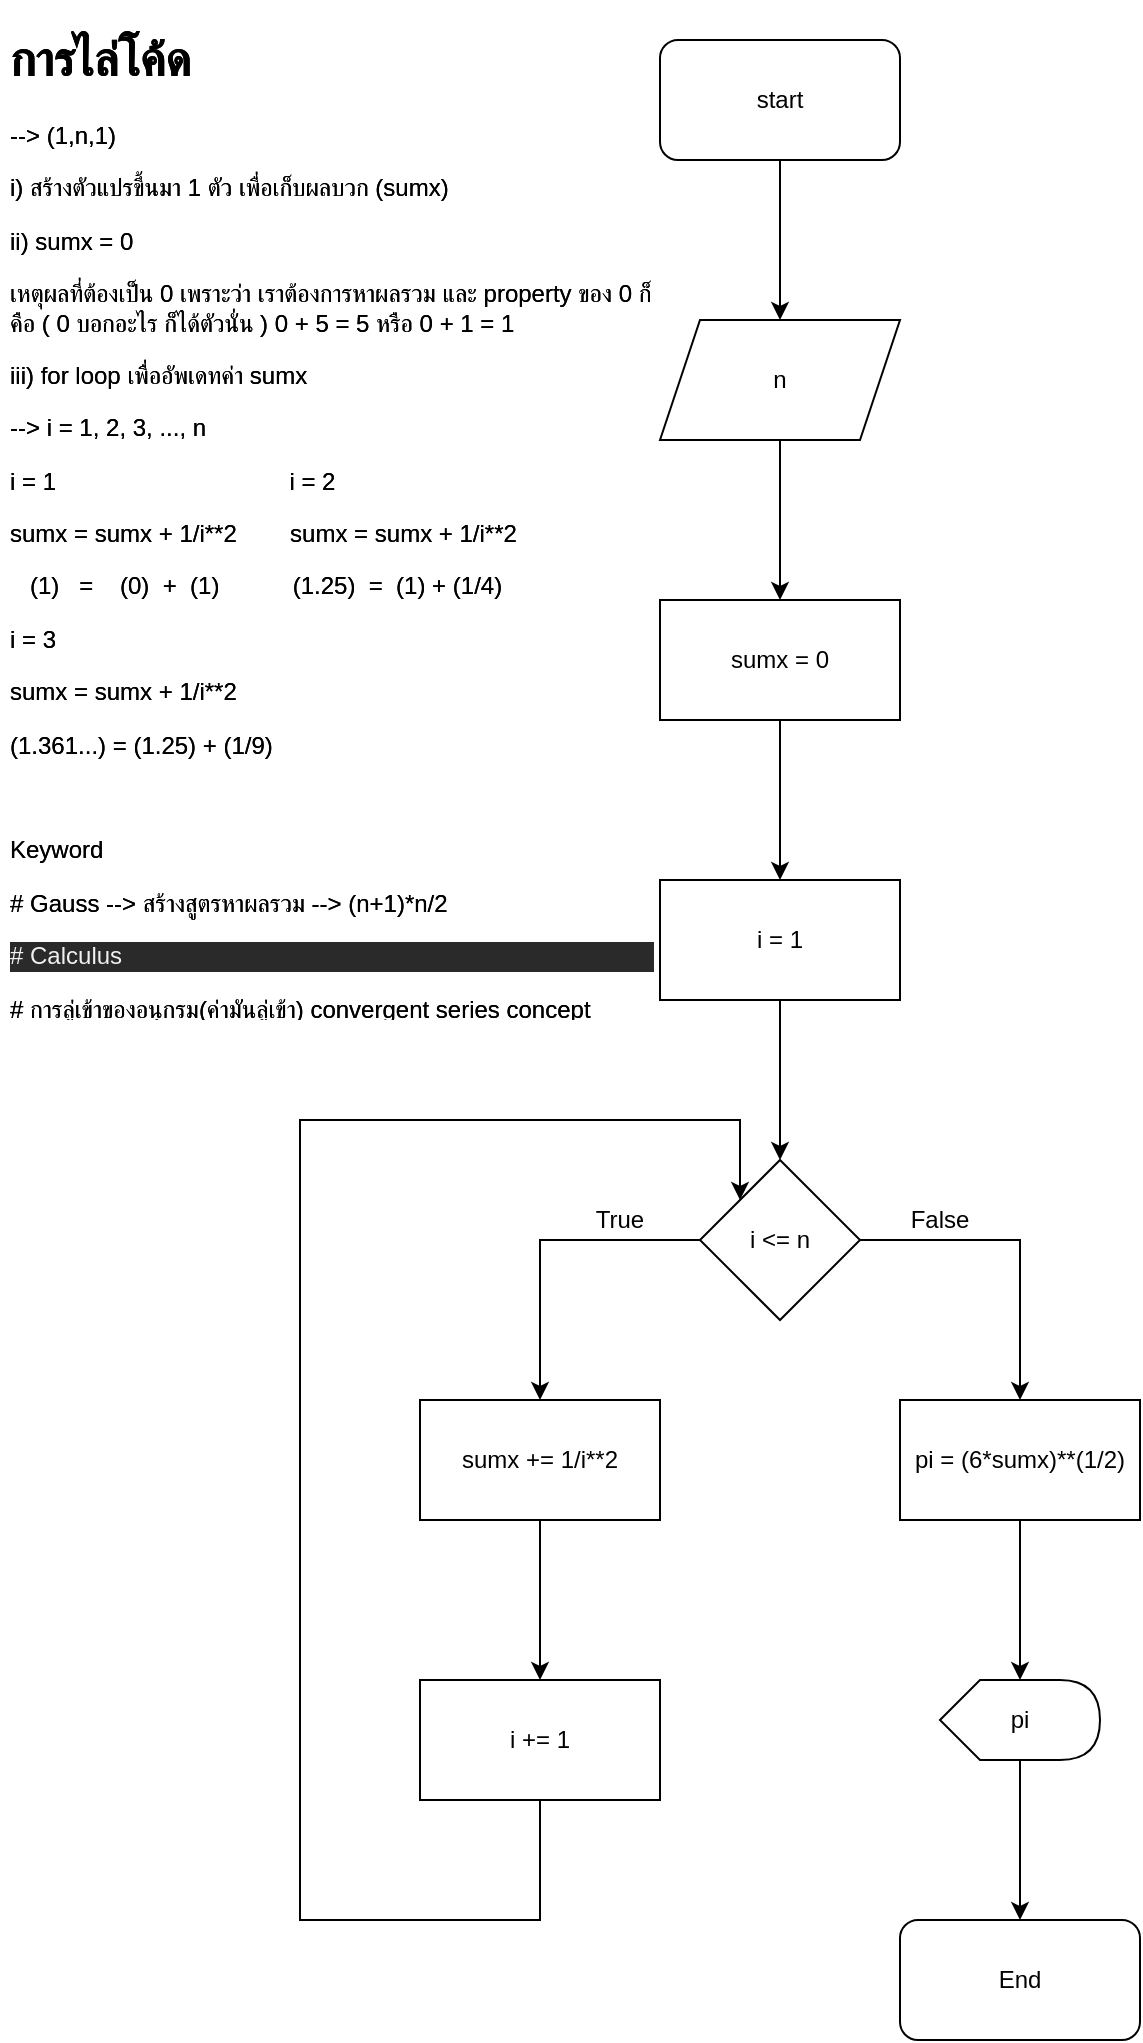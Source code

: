 <mxfile>
    <diagram id="YXYLW_e8zqGE-3A2bE3f" name="Page-1">
        <mxGraphModel dx="645" dy="410" grid="1" gridSize="10" guides="1" tooltips="1" connect="1" arrows="1" fold="1" page="1" pageScale="1" pageWidth="827" pageHeight="1169" math="0" shadow="0">
            <root>
                <mxCell id="0"/>
                <mxCell id="1" parent="0"/>
                <mxCell id="32" value="&lt;h1&gt;การไล่โค้ด&lt;/h1&gt;&lt;p&gt;&lt;span&gt;--&amp;gt; (1,n,1)&lt;/span&gt;&lt;/p&gt;&lt;p&gt;&lt;span&gt;i) สร้างตัวแปรขึ้นมา 1 ตัว เพื่อเก็บผลบวก (sumx)&lt;/span&gt;&lt;br&gt;&lt;/p&gt;&lt;p&gt;ii) sumx = 0&lt;/p&gt;&lt;p&gt;เหตุผลที่ต้องเป็น 0 เพราะว่า เราต้องการหาผลรวม และ property ของ 0 ก็คือ ( 0 บอกอะไร ก็ได้ตัวนั่น ) 0 + 5 = 5 หรือ 0 + 1 = 1&lt;/p&gt;&lt;p&gt;iii) for loop เพื่ออัพเดทค่า sumx&lt;/p&gt;&lt;p&gt;--&amp;gt; i = 1, 2, 3, ..., n&lt;/p&gt;&lt;p&gt;i = 1&amp;nbsp; &amp;nbsp; &amp;nbsp; &amp;nbsp; &amp;nbsp; &amp;nbsp; &amp;nbsp; &amp;nbsp; &amp;nbsp; &amp;nbsp; &amp;nbsp; &amp;nbsp; &amp;nbsp; &amp;nbsp; &amp;nbsp; &amp;nbsp; &amp;nbsp; &amp;nbsp;i = 2&lt;/p&gt;&lt;p&gt;sumx = sumx + 1/i**2&amp;nbsp; &amp;nbsp; &amp;nbsp; &amp;nbsp; sumx = sumx + 1/i**2&lt;/p&gt;&lt;p&gt;&amp;nbsp; &amp;nbsp;(1)&amp;nbsp; &amp;nbsp;=&amp;nbsp; &amp;nbsp; (0)&amp;nbsp; +&amp;nbsp; (1)&amp;nbsp; &amp;nbsp; &amp;nbsp; &amp;nbsp; &amp;nbsp; &amp;nbsp;(1.25)&amp;nbsp; =&amp;nbsp; (1) + (1/4)&lt;/p&gt;&lt;p&gt;i = 3&lt;/p&gt;&lt;p&gt;sumx = sumx + 1/i**2&lt;/p&gt;&lt;p&gt;(1.361...) = (1.25) + (1/9)&lt;/p&gt;&lt;p&gt;&lt;br&gt;&lt;/p&gt;&lt;p&gt;Keyword&lt;/p&gt;&lt;p&gt;# Gauss --&amp;gt; สร้างสูตรหาผลรวม --&amp;gt; (n+1)*n/2&lt;/p&gt;&lt;p&gt;&lt;span style=&quot;color: rgb(240 , 240 , 240) ; font-family: &amp;#34;helvetica&amp;#34; ; font-size: 12px ; font-style: normal ; font-weight: 400 ; letter-spacing: normal ; text-align: left ; text-indent: 0px ; text-transform: none ; word-spacing: 0px ; background-color: rgb(42 , 42 , 42) ; float: none ; display: inline&quot;&gt;&lt;/span&gt;&lt;/p&gt;&lt;p style=&quot;color: rgb(240 , 240 , 240) ; font-family: &amp;#34;helvetica&amp;#34; ; font-size: 12px ; font-style: normal ; font-weight: 400 ; letter-spacing: normal ; text-align: left ; text-indent: 0px ; text-transform: none ; word-spacing: 0px ; background-color: rgb(42 , 42 , 42)&quot;&gt;# Calculus&lt;/p&gt;&lt;p&gt;# การ​ลู่เข้าของอนุกรม(ค่ามันลู่เข้า)&amp;nbsp;&lt;span&gt;convergent series concept&lt;/span&gt;&lt;/p&gt;" style="text;html=1;strokeColor=none;fillColor=none;spacing=5;spacingTop=-20;whiteSpace=wrap;overflow=hidden;rounded=0;" parent="1" vertex="1">
                    <mxGeometry x="30" y="30" width="330" height="500" as="geometry"/>
                </mxCell>
                <mxCell id="33" value="&lt;h1&gt;การไล่โค้ด&lt;/h1&gt;&lt;p&gt;&lt;span&gt;--&amp;gt; (1,n,1)&lt;/span&gt;&lt;/p&gt;&lt;p&gt;&lt;span&gt;i) สร้างตัวแปรขึ้นมา 1 ตัว เพื่อเก็บผลบวก (sumx)&lt;/span&gt;&lt;br&gt;&lt;/p&gt;&lt;p&gt;ii) sumx = 0&lt;/p&gt;&lt;p&gt;เหตุผลที่ต้องเป็น 0 เพราะว่า เราต้องการหาผลรวม และ property ของ 0 ก็คือ ( 0 บอกอะไร ก็ได้ตัวนั่น ) 0 + 5 = 5 หรือ 0 + 1 = 1&lt;/p&gt;&lt;p&gt;iii) for loop เพื่ออัพเดทค่า sumx&lt;/p&gt;&lt;p&gt;--&amp;gt; i = 1, 2, 3, ..., n&lt;/p&gt;&lt;p&gt;i = 1&amp;nbsp; &amp;nbsp; &amp;nbsp; &amp;nbsp; &amp;nbsp; &amp;nbsp; &amp;nbsp; &amp;nbsp; &amp;nbsp; &amp;nbsp; &amp;nbsp; &amp;nbsp; &amp;nbsp; &amp;nbsp; &amp;nbsp; &amp;nbsp; &amp;nbsp; &amp;nbsp;i = 2&lt;/p&gt;&lt;p&gt;sumx = sumx + 1/i**2&amp;nbsp; &amp;nbsp; &amp;nbsp; &amp;nbsp; sumx = sumx + 1/i**2&lt;/p&gt;&lt;p&gt;&amp;nbsp; &amp;nbsp;(1)&amp;nbsp; &amp;nbsp;=&amp;nbsp; &amp;nbsp; (0)&amp;nbsp; +&amp;nbsp; (1)&amp;nbsp; &amp;nbsp; &amp;nbsp; &amp;nbsp; &amp;nbsp; &amp;nbsp;(1.25)&amp;nbsp; =&amp;nbsp; (1) + (1/4)&lt;/p&gt;&lt;p&gt;i = 3&lt;/p&gt;&lt;p&gt;sumx = sumx + 1/i**2&lt;/p&gt;&lt;p&gt;(1.361...) = (1.25) + (1/9)&lt;/p&gt;&lt;p&gt;&lt;br&gt;&lt;/p&gt;&lt;p&gt;Keyword&lt;/p&gt;&lt;p&gt;# Gauss --&amp;gt; สร้างสูตรหาผลรวม --&amp;gt; (n+1)*n/2&lt;/p&gt;&lt;p&gt;&lt;span style=&quot;color: rgb(240 , 240 , 240) ; font-family: &amp;#34;helvetica&amp;#34; ; font-size: 12px ; font-style: normal ; font-weight: 400 ; letter-spacing: normal ; text-align: left ; text-indent: 0px ; text-transform: none ; word-spacing: 0px ; background-color: rgb(42 , 42 , 42) ; float: none ; display: inline&quot;&gt;&lt;/span&gt;&lt;/p&gt;&lt;p style=&quot;color: rgb(240 , 240 , 240) ; font-family: &amp;#34;helvetica&amp;#34; ; font-size: 12px ; font-style: normal ; font-weight: 400 ; letter-spacing: normal ; text-align: left ; text-indent: 0px ; text-transform: none ; word-spacing: 0px ; background-color: rgb(42 , 42 , 42)&quot;&gt;# Calculus&lt;/p&gt;&lt;p&gt;# การ​ลู่เข้าของอนุกรม(ค่ามันลู่เข้า)&amp;nbsp;&lt;span&gt;convergent series concept&lt;/span&gt;&lt;/p&gt;" style="text;html=1;strokeColor=none;fillColor=none;spacing=5;spacingTop=-20;whiteSpace=wrap;overflow=hidden;rounded=0;" vertex="1" parent="1">
                    <mxGeometry x="30" y="30" width="330" height="500" as="geometry"/>
                </mxCell>
                <mxCell id="34" style="edgeStyle=orthogonalEdgeStyle;rounded=0;orthogonalLoop=1;jettySize=auto;html=1;" edge="1" parent="1" source="35" target="37">
                    <mxGeometry relative="1" as="geometry"/>
                </mxCell>
                <mxCell id="35" value="start" style="rounded=1;whiteSpace=wrap;html=1;" vertex="1" parent="1">
                    <mxGeometry x="360" y="40" width="120" height="60" as="geometry"/>
                </mxCell>
                <mxCell id="36" style="edgeStyle=orthogonalEdgeStyle;rounded=0;orthogonalLoop=1;jettySize=auto;html=1;" edge="1" parent="1" source="37" target="39">
                    <mxGeometry relative="1" as="geometry"/>
                </mxCell>
                <mxCell id="37" value="n" style="shape=parallelogram;perimeter=parallelogramPerimeter;whiteSpace=wrap;html=1;fixedSize=1;" vertex="1" parent="1">
                    <mxGeometry x="360" y="180" width="120" height="60" as="geometry"/>
                </mxCell>
                <mxCell id="38" style="edgeStyle=orthogonalEdgeStyle;rounded=0;orthogonalLoop=1;jettySize=auto;html=1;" edge="1" parent="1" source="39" target="41">
                    <mxGeometry relative="1" as="geometry"/>
                </mxCell>
                <mxCell id="39" value="sumx = 0" style="rounded=0;whiteSpace=wrap;html=1;" vertex="1" parent="1">
                    <mxGeometry x="360" y="320" width="120" height="60" as="geometry"/>
                </mxCell>
                <mxCell id="40" style="edgeStyle=orthogonalEdgeStyle;rounded=0;orthogonalLoop=1;jettySize=auto;html=1;" edge="1" parent="1" source="41" target="44">
                    <mxGeometry relative="1" as="geometry"/>
                </mxCell>
                <mxCell id="41" value="i = 1" style="rounded=0;whiteSpace=wrap;html=1;" vertex="1" parent="1">
                    <mxGeometry x="360" y="460" width="120" height="60" as="geometry"/>
                </mxCell>
                <mxCell id="42" style="edgeStyle=orthogonalEdgeStyle;rounded=0;orthogonalLoop=1;jettySize=auto;html=1;" edge="1" parent="1" source="44" target="46">
                    <mxGeometry relative="1" as="geometry"/>
                </mxCell>
                <mxCell id="55" style="edgeStyle=orthogonalEdgeStyle;rounded=0;orthogonalLoop=1;jettySize=auto;html=1;" edge="1" parent="1" source="44" target="54">
                    <mxGeometry relative="1" as="geometry"/>
                </mxCell>
                <mxCell id="44" value="i &amp;lt;= n" style="rhombus;whiteSpace=wrap;html=1;" vertex="1" parent="1">
                    <mxGeometry x="380" y="600" width="80" height="80" as="geometry"/>
                </mxCell>
                <mxCell id="45" style="edgeStyle=orthogonalEdgeStyle;rounded=0;orthogonalLoop=1;jettySize=auto;html=1;" edge="1" parent="1" source="46" target="48">
                    <mxGeometry relative="1" as="geometry"/>
                </mxCell>
                <mxCell id="46" value="sumx += 1/i**2" style="rounded=0;whiteSpace=wrap;html=1;" vertex="1" parent="1">
                    <mxGeometry x="240" y="720" width="120" height="60" as="geometry"/>
                </mxCell>
                <mxCell id="47" style="edgeStyle=orthogonalEdgeStyle;rounded=0;orthogonalLoop=1;jettySize=auto;html=1;entryX=0;entryY=0;entryDx=0;entryDy=0;" edge="1" parent="1" source="48" target="44">
                    <mxGeometry relative="1" as="geometry">
                        <mxPoint x="50.0" y="740" as="targetPoint"/>
                        <Array as="points">
                            <mxPoint x="300" y="980"/>
                            <mxPoint x="180" y="980"/>
                            <mxPoint x="180" y="580"/>
                            <mxPoint x="400" y="580"/>
                        </Array>
                    </mxGeometry>
                </mxCell>
                <mxCell id="48" value="i += 1" style="rounded=0;whiteSpace=wrap;html=1;" vertex="1" parent="1">
                    <mxGeometry x="240" y="860" width="120" height="60" as="geometry"/>
                </mxCell>
                <mxCell id="58" style="edgeStyle=orthogonalEdgeStyle;rounded=0;orthogonalLoop=1;jettySize=auto;html=1;" edge="1" parent="1" source="50" target="57">
                    <mxGeometry relative="1" as="geometry"/>
                </mxCell>
                <mxCell id="50" value="pi" style="shape=display;whiteSpace=wrap;html=1;" vertex="1" parent="1">
                    <mxGeometry x="500" y="860" width="80" height="40" as="geometry"/>
                </mxCell>
                <mxCell id="52" value="True" style="text;html=1;strokeColor=none;fillColor=none;align=center;verticalAlign=middle;whiteSpace=wrap;rounded=0;" vertex="1" parent="1">
                    <mxGeometry x="320" y="620" width="40" height="20" as="geometry"/>
                </mxCell>
                <mxCell id="53" value="False" style="text;html=1;strokeColor=none;fillColor=none;align=center;verticalAlign=middle;whiteSpace=wrap;rounded=0;" vertex="1" parent="1">
                    <mxGeometry x="480" y="620" width="40" height="20" as="geometry"/>
                </mxCell>
                <mxCell id="56" style="edgeStyle=orthogonalEdgeStyle;rounded=0;orthogonalLoop=1;jettySize=auto;html=1;" edge="1" parent="1" source="54" target="50">
                    <mxGeometry relative="1" as="geometry"/>
                </mxCell>
                <mxCell id="54" value="pi = (6*sumx)**(1/2)" style="rounded=0;whiteSpace=wrap;html=1;" vertex="1" parent="1">
                    <mxGeometry x="480" y="720" width="120" height="60" as="geometry"/>
                </mxCell>
                <mxCell id="57" value="End" style="rounded=1;whiteSpace=wrap;html=1;" vertex="1" parent="1">
                    <mxGeometry x="480" y="980" width="120" height="60" as="geometry"/>
                </mxCell>
            </root>
        </mxGraphModel>
    </diagram>
</mxfile>